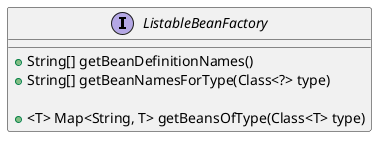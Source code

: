 @startuml

interface ListableBeanFactory {
+ String[] getBeanDefinitionNames()
+ String[] getBeanNamesForType(Class<?> type)

+ <T> Map<String, T> getBeansOfType(Class<T> type)
}
@enduml

